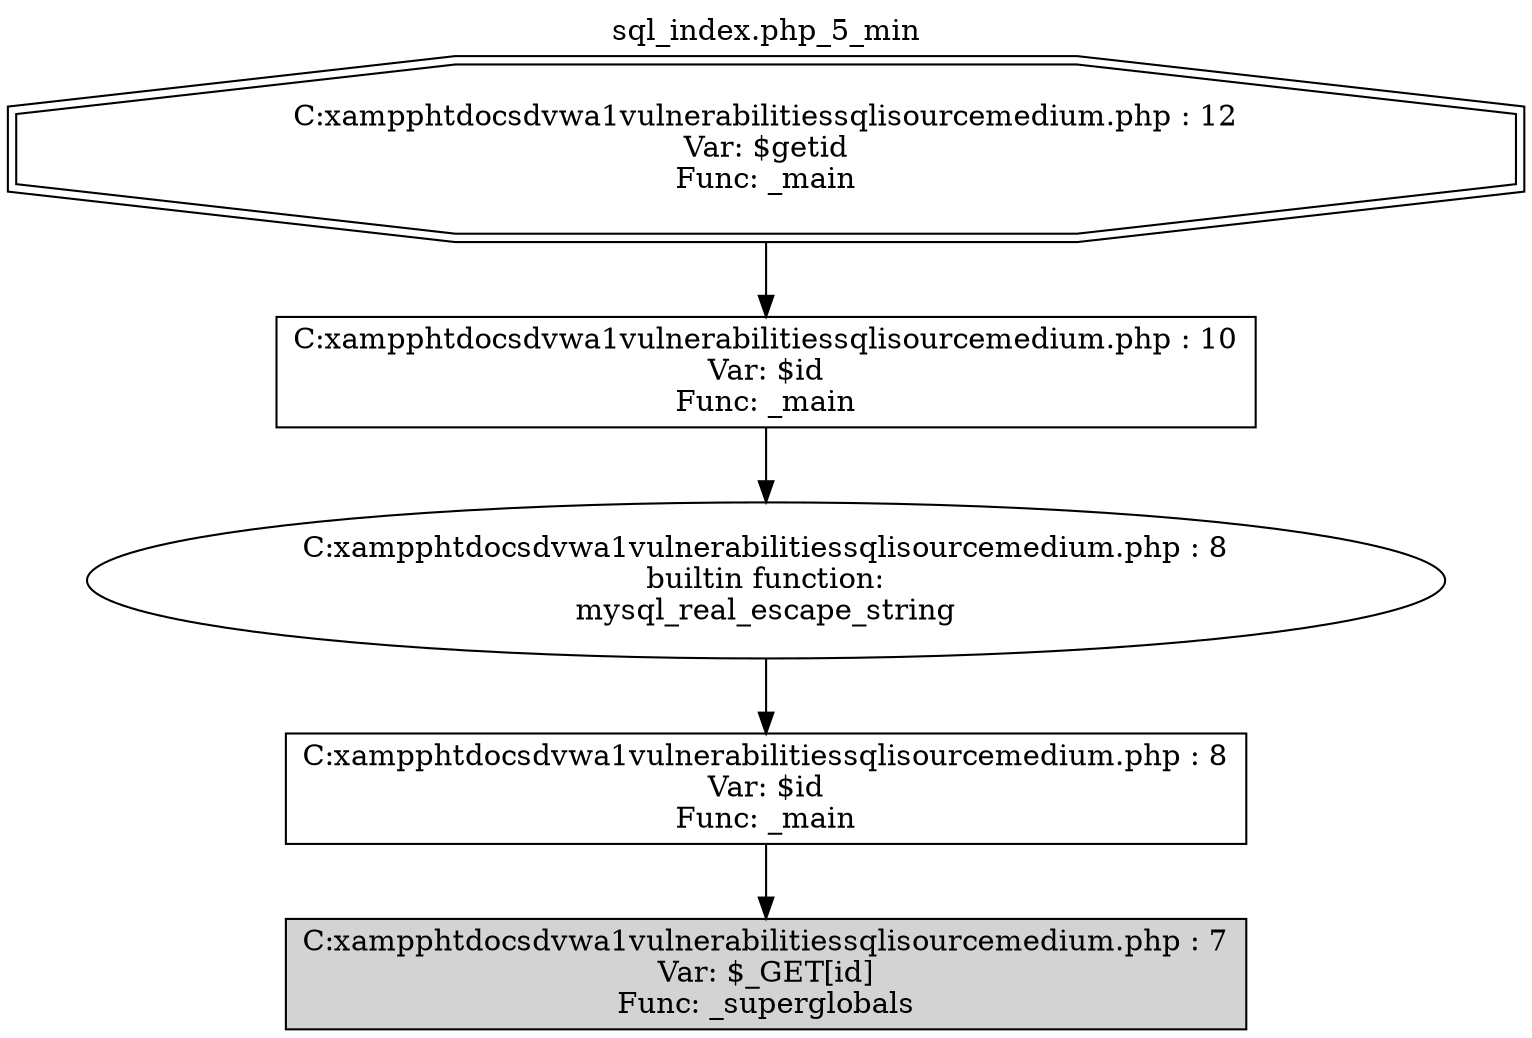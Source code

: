 digraph cfg {
  label="sql_index.php_5_min";
  labelloc=t;
  n1 [shape=doubleoctagon, label="C:\xampp\htdocs\dvwa1\vulnerabilities\sqli\source\medium.php : 12\nVar: $getid\nFunc: _main\n"];
  n2 [shape=box, label="C:\xampp\htdocs\dvwa1\vulnerabilities\sqli\source\medium.php : 10\nVar: $id\nFunc: _main\n"];
  n3 [shape=ellipse, label="C:\xampp\htdocs\dvwa1\vulnerabilities\sqli\source\medium.php : 8\nbuiltin function:\nmysql_real_escape_string\n"];
  n4 [shape=box, label="C:\xampp\htdocs\dvwa1\vulnerabilities\sqli\source\medium.php : 8\nVar: $id\nFunc: _main\n"];
  n5 [shape=box, label="C:\xampp\htdocs\dvwa1\vulnerabilities\sqli\source\medium.php : 7\nVar: $_GET[id]\nFunc: _superglobals\n",style=filled];
  n1 -> n2;
  n2 -> n3;
  n3 -> n4;
  n4 -> n5;
}
